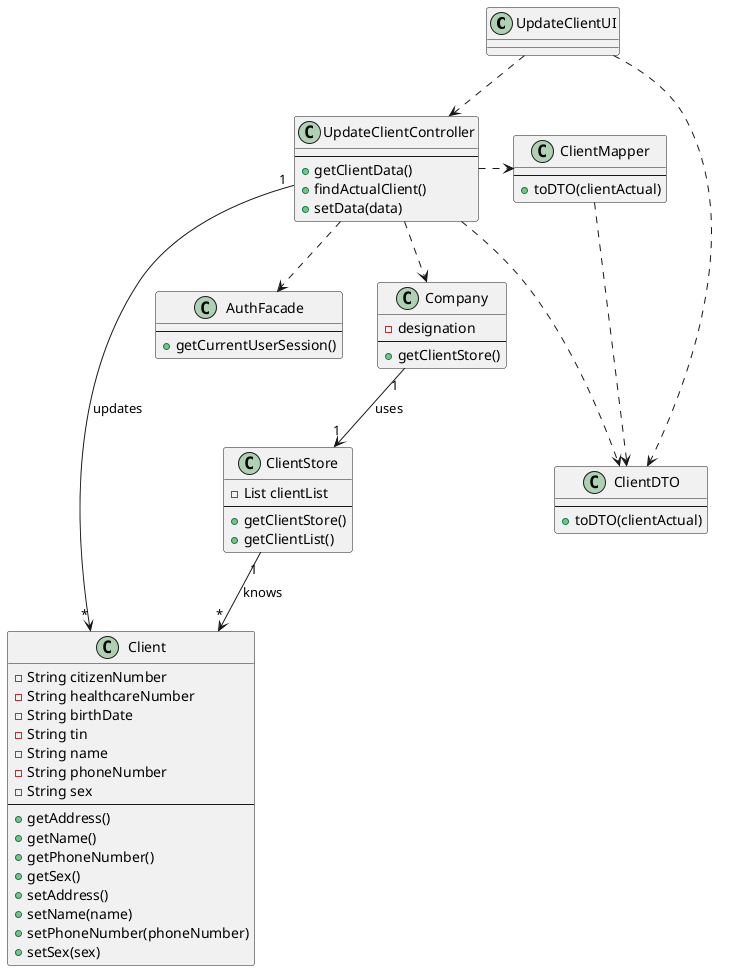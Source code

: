 @startuml
top to bottom direction

class UpdateClientUI{

}

class UpdateClientController{
--
    +getClientData()
    +findActualClient()
    +setData(data)
}

class ClientMapper{
--
    +toDTO(clientActual)
}

class ClientDTO{
--
    +toDTO(clientActual)
}

class AuthFacade{
--
    +getCurrentUserSession()
}

class Company{
    -designation
--
    +getClientStore()
}

class ClientStore{
    -List clientList
    --
    +getClientStore()
    +getClientList()
}

class Client {
    -String citizenNumber
    -String healthcareNumber
    -String birthDate
    -String tin
    -String name
    -String phoneNumber
    -String sex
    --
    +getAddress()
    +getName()
    +getPhoneNumber()
    +getSex()
    +setAddress()
    +setName(name)
    +setPhoneNumber(phoneNumber)
    +setSex(sex)
}


UpdateClientUI ..> UpdateClientController
UpdateClientController .> ClientMapper
ClientMapper ...> ClientDTO
UpdateClientController .> ClientDTO
UpdateClientUI ..> ClientDTO
UpdateClientController ..> AuthFacade
UpdateClientController ..> Company
Company "1" --> "1" ClientStore : uses
ClientStore "1" --> "*" Client : knows
UpdateClientController "1" -> "*" Client : updates
@enduml